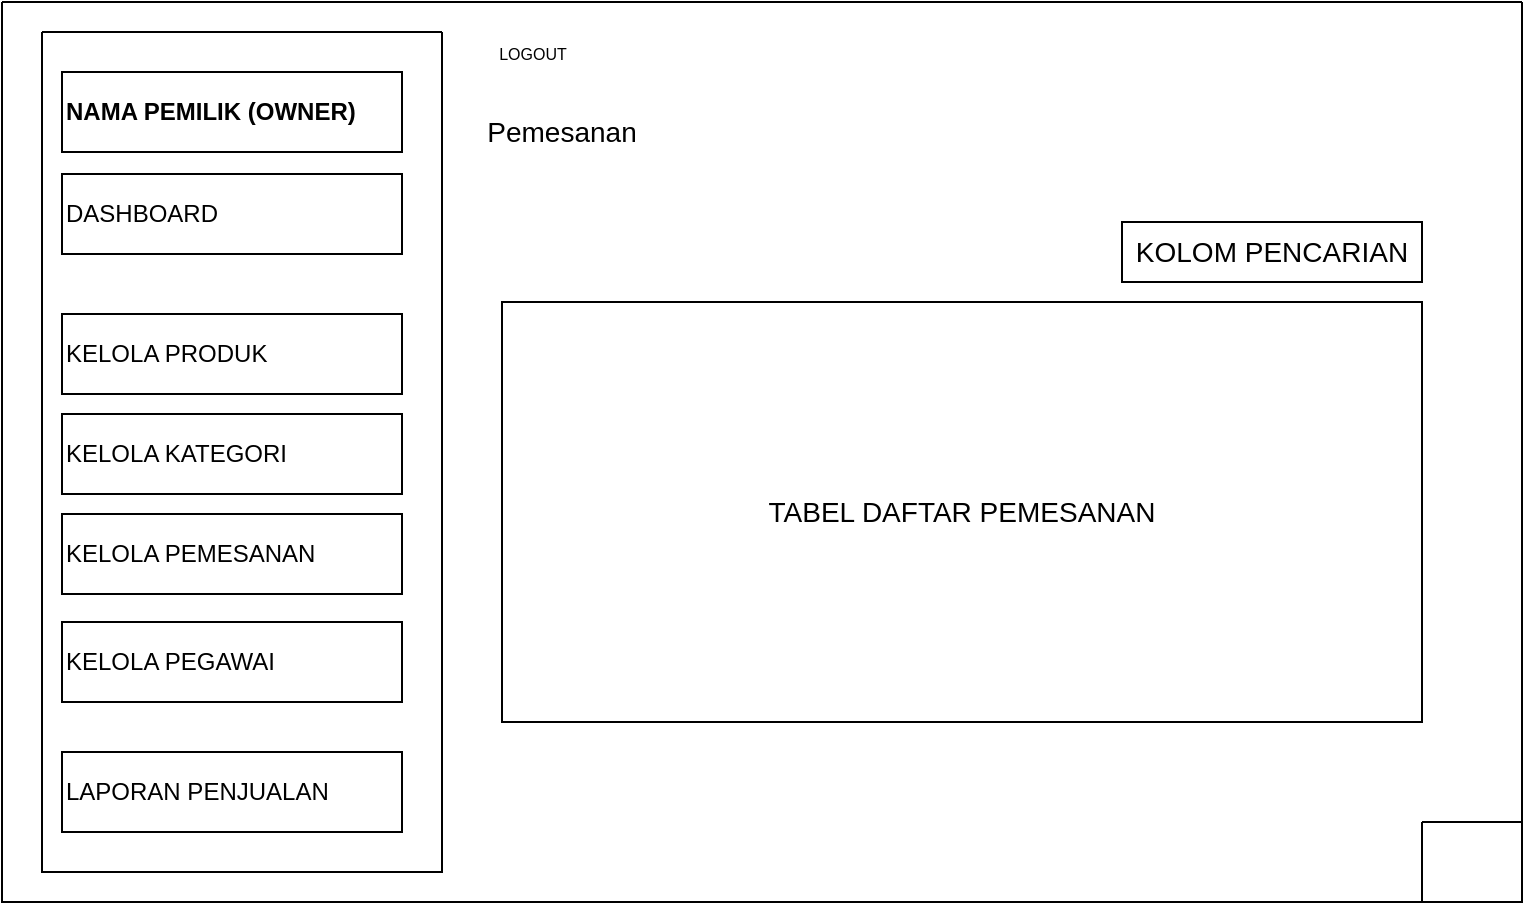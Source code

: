 <mxfile version="20.1.1" type="github">
  <diagram id="xkUqbu4bvT_YvqMfJLwT" name="Page-1">
    <mxGraphModel dx="1382" dy="756" grid="1" gridSize="10" guides="1" tooltips="1" connect="1" arrows="1" fold="1" page="1" pageScale="1" pageWidth="850" pageHeight="1100" math="0" shadow="0">
      <root>
        <mxCell id="0" />
        <mxCell id="1" parent="0" />
        <mxCell id="dQdMVISFhhbUR4HR3qZ8-1" value="" style="swimlane;startSize=0;" parent="1" vertex="1">
          <mxGeometry x="40" y="80" width="760" height="450" as="geometry" />
        </mxCell>
        <mxCell id="dQdMVISFhhbUR4HR3qZ8-2" value="" style="swimlane;startSize=0;" parent="dQdMVISFhhbUR4HR3qZ8-1" vertex="1" collapsed="1">
          <mxGeometry x="710" y="410" width="50" height="40" as="geometry">
            <mxRectangle x="10" y="10" width="200" height="420" as="alternateBounds" />
          </mxGeometry>
        </mxCell>
        <mxCell id="dQdMVISFhhbUR4HR3qZ8-3" value="DASHBOARD" style="rounded=0;whiteSpace=wrap;html=1;align=left;" parent="dQdMVISFhhbUR4HR3qZ8-2" vertex="1">
          <mxGeometry x="10" y="71" width="170" height="40" as="geometry" />
        </mxCell>
        <mxCell id="dQdMVISFhhbUR4HR3qZ8-4" value="KELOLA PRODUK" style="rounded=0;whiteSpace=wrap;html=1;align=left;" parent="dQdMVISFhhbUR4HR3qZ8-2" vertex="1">
          <mxGeometry x="10" y="141" width="170" height="40" as="geometry" />
        </mxCell>
        <mxCell id="dQdMVISFhhbUR4HR3qZ8-5" value="KELOLA KATEGORI" style="rounded=0;whiteSpace=wrap;html=1;align=left;" parent="dQdMVISFhhbUR4HR3qZ8-2" vertex="1">
          <mxGeometry x="10" y="191" width="170" height="40" as="geometry" />
        </mxCell>
        <mxCell id="dQdMVISFhhbUR4HR3qZ8-6" value="KELOLA PEMESANAN" style="rounded=0;whiteSpace=wrap;html=1;align=left;" parent="dQdMVISFhhbUR4HR3qZ8-2" vertex="1">
          <mxGeometry x="10" y="241" width="170" height="40" as="geometry" />
        </mxCell>
        <mxCell id="dQdMVISFhhbUR4HR3qZ8-7" value="&lt;b&gt;NAMA KASIR (KASIR)&lt;/b&gt;" style="rounded=0;whiteSpace=wrap;html=1;align=left;" parent="dQdMVISFhhbUR4HR3qZ8-2" vertex="1">
          <mxGeometry x="10" y="20" width="170" height="40" as="geometry" />
        </mxCell>
        <mxCell id="dQdMVISFhhbUR4HR3qZ8-8" value="&lt;font style=&quot;font-size: 8px;&quot;&gt;LOGOUT&lt;/font&gt;" style="text;html=1;resizable=0;autosize=1;align=center;verticalAlign=middle;points=[];fillColor=none;strokeColor=none;rounded=0;" parent="dQdMVISFhhbUR4HR3qZ8-1" vertex="1">
          <mxGeometry x="235" y="10" width="60" height="30" as="geometry" />
        </mxCell>
        <mxCell id="dQdMVISFhhbUR4HR3qZ8-21" value="&lt;font style=&quot;font-size: 14px;&quot;&gt;TABEL DAFTAR PEMESANAN&lt;/font&gt;" style="rounded=0;whiteSpace=wrap;html=1;" parent="dQdMVISFhhbUR4HR3qZ8-1" vertex="1">
          <mxGeometry x="250" y="150" width="460" height="210" as="geometry" />
        </mxCell>
        <mxCell id="dQdMVISFhhbUR4HR3qZ8-23" value="KOLOM PENCARIAN" style="rounded=0;whiteSpace=wrap;html=1;fontSize=14;" parent="dQdMVISFhhbUR4HR3qZ8-1" vertex="1">
          <mxGeometry x="560" y="110" width="150" height="30" as="geometry" />
        </mxCell>
        <mxCell id="dQdMVISFhhbUR4HR3qZ8-25" value="" style="swimlane;startSize=0;" parent="dQdMVISFhhbUR4HR3qZ8-1" vertex="1">
          <mxGeometry x="20" y="15" width="200" height="420" as="geometry">
            <mxRectangle x="20" y="15" width="50" height="40" as="alternateBounds" />
          </mxGeometry>
        </mxCell>
        <mxCell id="dQdMVISFhhbUR4HR3qZ8-26" value="DASHBOARD" style="rounded=0;whiteSpace=wrap;html=1;align=left;" parent="dQdMVISFhhbUR4HR3qZ8-25" vertex="1">
          <mxGeometry x="10" y="71" width="170" height="40" as="geometry" />
        </mxCell>
        <mxCell id="dQdMVISFhhbUR4HR3qZ8-27" value="KELOLA PRODUK" style="rounded=0;whiteSpace=wrap;html=1;align=left;" parent="dQdMVISFhhbUR4HR3qZ8-25" vertex="1">
          <mxGeometry x="10" y="141" width="170" height="40" as="geometry" />
        </mxCell>
        <mxCell id="dQdMVISFhhbUR4HR3qZ8-28" value="KELOLA KATEGORI" style="rounded=0;whiteSpace=wrap;html=1;align=left;" parent="dQdMVISFhhbUR4HR3qZ8-25" vertex="1">
          <mxGeometry x="10" y="191" width="170" height="40" as="geometry" />
        </mxCell>
        <mxCell id="dQdMVISFhhbUR4HR3qZ8-29" value="KELOLA PEMESANAN" style="rounded=0;whiteSpace=wrap;html=1;align=left;" parent="dQdMVISFhhbUR4HR3qZ8-25" vertex="1">
          <mxGeometry x="10" y="241" width="170" height="40" as="geometry" />
        </mxCell>
        <mxCell id="dQdMVISFhhbUR4HR3qZ8-30" value="&lt;b&gt;NAMA PEMILIK (OWNER)&lt;/b&gt;" style="rounded=0;whiteSpace=wrap;html=1;align=left;" parent="dQdMVISFhhbUR4HR3qZ8-25" vertex="1">
          <mxGeometry x="10" y="20" width="170" height="40" as="geometry" />
        </mxCell>
        <mxCell id="dQdMVISFhhbUR4HR3qZ8-32" value="LAPORAN PENJUALAN" style="rounded=0;whiteSpace=wrap;html=1;align=left;" parent="dQdMVISFhhbUR4HR3qZ8-25" vertex="1">
          <mxGeometry x="10" y="360" width="170" height="40" as="geometry" />
        </mxCell>
        <mxCell id="dQdMVISFhhbUR4HR3qZ8-31" value="KELOLA PEGAWAI" style="rounded=0;whiteSpace=wrap;html=1;align=left;" parent="dQdMVISFhhbUR4HR3qZ8-25" vertex="1">
          <mxGeometry x="10" y="295" width="170" height="40" as="geometry" />
        </mxCell>
        <mxCell id="Z-EyjFjSbkQ2WnIW8n11-1" value="Pemesanan" style="text;html=1;strokeColor=none;fillColor=none;align=center;verticalAlign=middle;whiteSpace=wrap;rounded=0;fontSize=14;" vertex="1" parent="dQdMVISFhhbUR4HR3qZ8-1">
          <mxGeometry x="250" y="50" width="60" height="30" as="geometry" />
        </mxCell>
      </root>
    </mxGraphModel>
  </diagram>
</mxfile>
